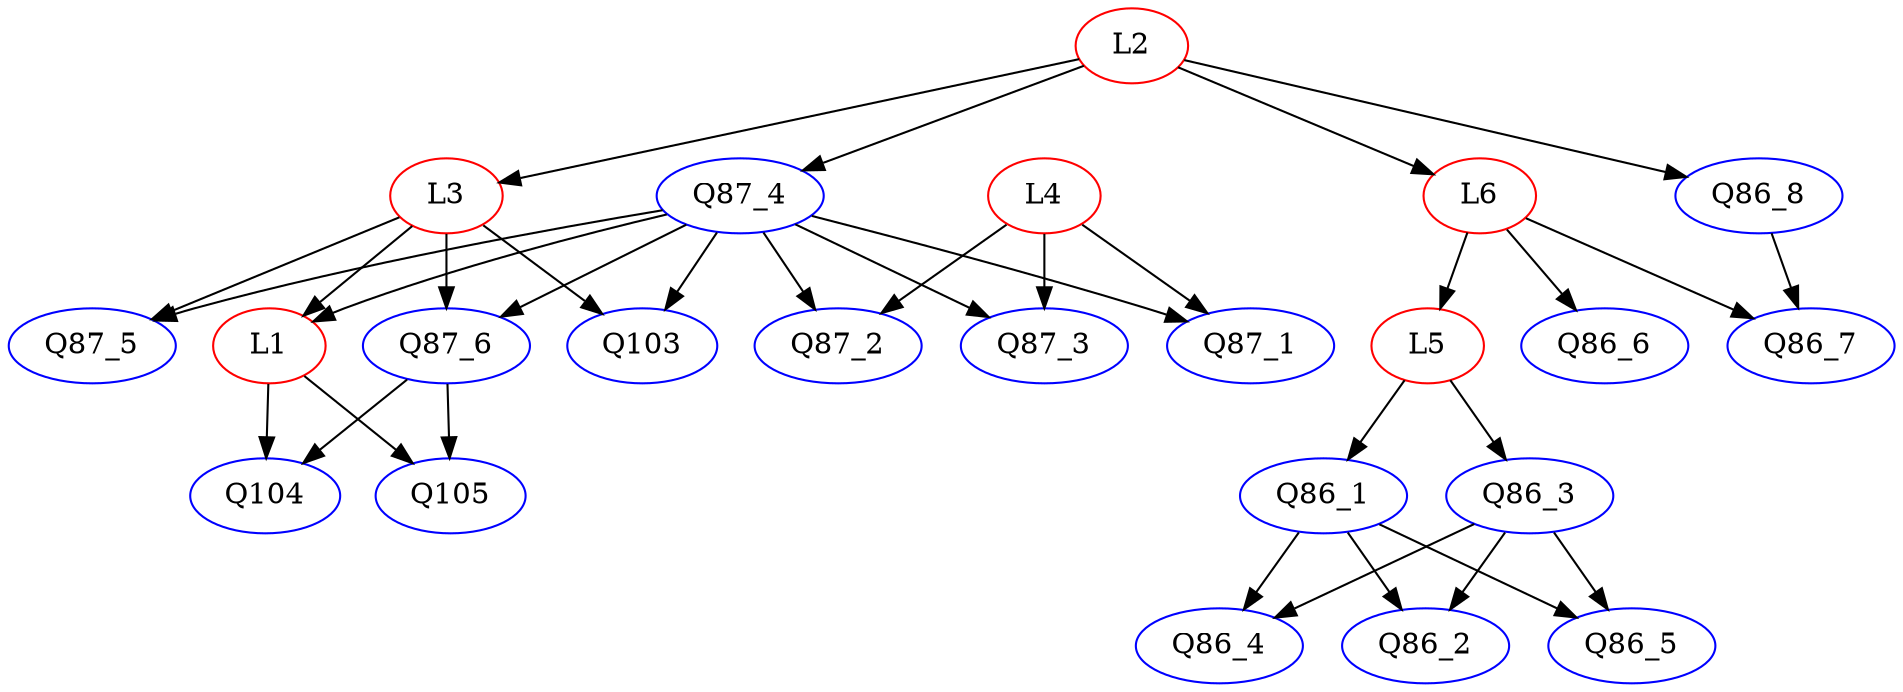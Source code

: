 digraph {
Q86_7 [color = blue]; Q87_3 [color = blue]; Q86_8 [color = blue]; L3 [color = red]; Q86_6 [color = blue]; Q87_1 [color = blue]; L1 [color = red]; L6 [color = red]; Q103 [color = blue]; Q86_2 [color = blue]; Q87_5 [color = blue]; Q86_1 [color = blue]; Q87_6 [color = blue]; Q86_5 [color = blue]; Q87_2 [color = blue]; Q104 [color = blue]; Q86_4 [color = blue]; Q86_3 [color = blue]; L5 [color = red]; L2 [color = red]; Q105 [color = blue]; Q87_4 [color = blue]; L4 [color = red]; 
subgraph Undirected {
edge [dir=none, color=black]
}

subgraph Directed {
edge [color=black]
L4 -> Q87_3
L3 -> Q87_5
L1 -> Q104
Q87_4 -> Q87_2
Q87_4 -> Q87_6
Q86_1 -> Q86_4
L2 -> Q87_4
Q87_4 -> Q87_3
L3 -> Q87_6
Q86_8 -> Q86_7
L4 -> Q87_1
L2 -> Q86_8
Q86_1 -> Q86_5
L5 -> Q86_1
Q86_3 -> Q86_2
Q87_6 -> Q105
Q87_4 -> Q103
Q87_4 -> Q87_1
L6 -> L5
L6 -> Q86_6
L3 -> Q103
Q87_6 -> Q104
Q86_3 -> Q86_4
L2 -> L3
Q87_4 -> L1
L4 -> Q87_2
Q87_4 -> Q87_5
L1 -> Q105
Q86_1 -> Q86_2
L6 -> Q86_7
L2 -> L6
Q86_3 -> Q86_5
L5 -> Q86_3
L3 -> L1
}

}
